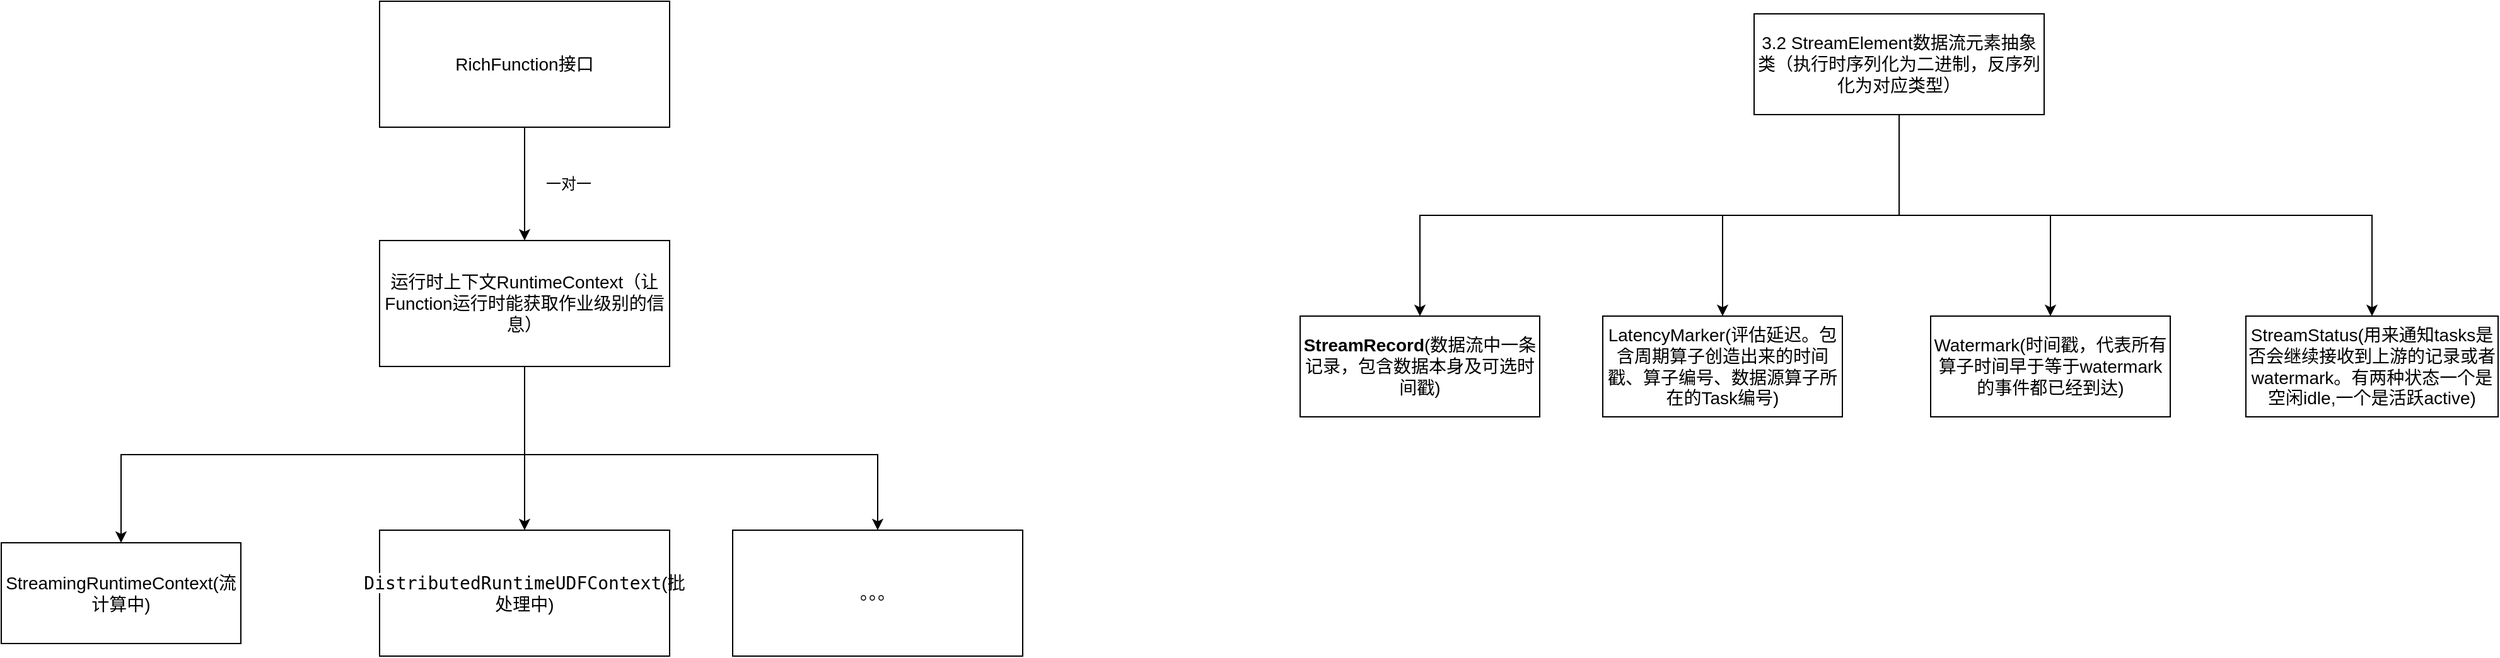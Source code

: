 <mxfile version="24.7.7">
  <diagram name="Page-1" id="b98fa263-6416-c6ec-5b7d-78bf54ef71d0">
    <mxGraphModel dx="3200" dy="1337" grid="1" gridSize="10" guides="1" tooltips="1" connect="1" arrows="1" fold="1" page="1" pageScale="1.5" pageWidth="1654" pageHeight="1169" background="none" math="0" shadow="0">
      <root>
        <mxCell id="0" style=";html=1;" />
        <mxCell id="1" style=";html=1;" parent="0" />
        <mxCell id="aMiYXr5Bl79WTztZy76K-6" style="edgeStyle=orthogonalEdgeStyle;rounded=0;orthogonalLoop=1;jettySize=auto;html=1;exitX=0.5;exitY=1;exitDx=0;exitDy=0;" edge="1" parent="1" source="aMiYXr5Bl79WTztZy76K-1" target="aMiYXr5Bl79WTztZy76K-7">
          <mxGeometry relative="1" as="geometry">
            <mxPoint x="180" y="410" as="targetPoint" />
          </mxGeometry>
        </mxCell>
        <mxCell id="aMiYXr5Bl79WTztZy76K-9" style="edgeStyle=orthogonalEdgeStyle;rounded=0;orthogonalLoop=1;jettySize=auto;html=1;exitX=0.5;exitY=1;exitDx=0;exitDy=0;" edge="1" parent="1" source="aMiYXr5Bl79WTztZy76K-1" target="aMiYXr5Bl79WTztZy76K-8">
          <mxGeometry relative="1" as="geometry" />
        </mxCell>
        <mxCell id="aMiYXr5Bl79WTztZy76K-11" style="edgeStyle=orthogonalEdgeStyle;rounded=0;orthogonalLoop=1;jettySize=auto;html=1;exitX=0.5;exitY=1;exitDx=0;exitDy=0;entryX=0.5;entryY=0;entryDx=0;entryDy=0;" edge="1" parent="1" source="aMiYXr5Bl79WTztZy76K-1" target="aMiYXr5Bl79WTztZy76K-12">
          <mxGeometry relative="1" as="geometry">
            <mxPoint x="690" y="490" as="targetPoint" />
            <Array as="points">
              <mxPoint x="425" y="420" />
              <mxPoint x="705" y="420" />
            </Array>
          </mxGeometry>
        </mxCell>
        <mxCell id="aMiYXr5Bl79WTztZy76K-1" value="&lt;font style=&quot;font-size: 14px;&quot;&gt;运行时上下文RuntimeContext（让Function运行时能获取作业级别的信息）&lt;/font&gt;" style="rounded=0;whiteSpace=wrap;html=1;" vertex="1" parent="1">
          <mxGeometry x="310" y="250" width="230" height="100" as="geometry" />
        </mxCell>
        <mxCell id="aMiYXr5Bl79WTztZy76K-2" value="&lt;font style=&quot;font-size: 14px;&quot;&gt;RichFunction接口&lt;/font&gt;" style="rounded=0;whiteSpace=wrap;html=1;" vertex="1" parent="1">
          <mxGeometry x="310" y="60" width="230" height="100" as="geometry" />
        </mxCell>
        <mxCell id="aMiYXr5Bl79WTztZy76K-4" value="" style="endArrow=classic;html=1;rounded=0;exitX=0.5;exitY=1;exitDx=0;exitDy=0;entryX=0.5;entryY=0;entryDx=0;entryDy=0;" edge="1" parent="1" source="aMiYXr5Bl79WTztZy76K-2" target="aMiYXr5Bl79WTztZy76K-1">
          <mxGeometry width="50" height="50" relative="1" as="geometry">
            <mxPoint x="420" y="170" as="sourcePoint" />
            <mxPoint x="780" y="180" as="targetPoint" />
          </mxGeometry>
        </mxCell>
        <mxCell id="aMiYXr5Bl79WTztZy76K-5" value="一对一" style="text;html=1;align=center;verticalAlign=middle;whiteSpace=wrap;rounded=0;" vertex="1" parent="1">
          <mxGeometry x="430" y="190" width="60" height="30" as="geometry" />
        </mxCell>
        <mxCell id="aMiYXr5Bl79WTztZy76K-7" value="&lt;font style=&quot;font-size: 14px;&quot;&gt;StreamingRuntimeContext(流计算中)&lt;/font&gt;" style="rounded=0;whiteSpace=wrap;html=1;" vertex="1" parent="1">
          <mxGeometry x="10" y="490" width="190" height="80" as="geometry" />
        </mxCell>
        <mxCell id="aMiYXr5Bl79WTztZy76K-8" value="&lt;font style=&quot;font-size: 14px;&quot;&gt;&lt;span style=&quot;background-color: rgb(255, 255, 255); font-family: &amp;quot;JetBrains Mono&amp;quot;, monospace; font-size: 10.5pt;&quot;&gt;DistributedRuntimeUDFContext&lt;/span&gt;(批处理中)&lt;/font&gt;" style="rounded=0;whiteSpace=wrap;html=1;" vertex="1" parent="1">
          <mxGeometry x="310" y="480" width="230" height="100" as="geometry" />
        </mxCell>
        <mxCell id="aMiYXr5Bl79WTztZy76K-12" value="&lt;font face=&quot;JetBrains Mono, monospace&quot;&gt;&lt;span style=&quot;font-size: 14px; background-color: rgb(255, 255, 255);&quot;&gt;。。。&lt;/span&gt;&lt;/font&gt;" style="rounded=0;whiteSpace=wrap;html=1;" vertex="1" parent="1">
          <mxGeometry x="590" y="480" width="230" height="100" as="geometry" />
        </mxCell>
        <mxCell id="aMiYXr5Bl79WTztZy76K-16" style="edgeStyle=orthogonalEdgeStyle;rounded=0;orthogonalLoop=1;jettySize=auto;html=1;exitX=0.5;exitY=1;exitDx=0;exitDy=0;" edge="1" parent="1" source="aMiYXr5Bl79WTztZy76K-14" target="aMiYXr5Bl79WTztZy76K-15">
          <mxGeometry relative="1" as="geometry" />
        </mxCell>
        <mxCell id="aMiYXr5Bl79WTztZy76K-20" style="edgeStyle=orthogonalEdgeStyle;rounded=0;orthogonalLoop=1;jettySize=auto;html=1;exitX=0.5;exitY=1;exitDx=0;exitDy=0;" edge="1" parent="1" source="aMiYXr5Bl79WTztZy76K-14" target="aMiYXr5Bl79WTztZy76K-17">
          <mxGeometry relative="1" as="geometry" />
        </mxCell>
        <mxCell id="aMiYXr5Bl79WTztZy76K-21" style="edgeStyle=orthogonalEdgeStyle;rounded=0;orthogonalLoop=1;jettySize=auto;html=1;exitX=0.5;exitY=1;exitDx=0;exitDy=0;" edge="1" parent="1" source="aMiYXr5Bl79WTztZy76K-14" target="aMiYXr5Bl79WTztZy76K-18">
          <mxGeometry relative="1" as="geometry" />
        </mxCell>
        <mxCell id="aMiYXr5Bl79WTztZy76K-22" style="edgeStyle=orthogonalEdgeStyle;rounded=0;orthogonalLoop=1;jettySize=auto;html=1;exitX=0.5;exitY=1;exitDx=0;exitDy=0;" edge="1" parent="1" source="aMiYXr5Bl79WTztZy76K-14" target="aMiYXr5Bl79WTztZy76K-19">
          <mxGeometry relative="1" as="geometry" />
        </mxCell>
        <mxCell id="aMiYXr5Bl79WTztZy76K-14" value="&lt;font style=&quot;font-size: 14px;&quot;&gt;3.2 StreamElement数据流元素抽象类（执行时序列化为二进制，反序列化为对应类型）&lt;/font&gt;" style="rounded=0;whiteSpace=wrap;html=1;" vertex="1" parent="1">
          <mxGeometry x="1400" y="70" width="230" height="80" as="geometry" />
        </mxCell>
        <mxCell id="aMiYXr5Bl79WTztZy76K-15" value="&lt;font style=&quot;font-size: 14px;&quot;&gt;&lt;b&gt;StreamRecord&lt;/b&gt;(数据流中一条记录，包含数据本身及可选时间戳)&lt;/font&gt;" style="rounded=0;whiteSpace=wrap;html=1;" vertex="1" parent="1">
          <mxGeometry x="1040" y="310" width="190" height="80" as="geometry" />
        </mxCell>
        <mxCell id="aMiYXr5Bl79WTztZy76K-17" value="&lt;font style=&quot;font-size: 14px;&quot;&gt;LatencyMarker(评估延迟。包含周期算子创造出来的时间戳、算子编号、数据源算子所在的Task编号)&lt;/font&gt;" style="rounded=0;whiteSpace=wrap;html=1;" vertex="1" parent="1">
          <mxGeometry x="1280" y="310" width="190" height="80" as="geometry" />
        </mxCell>
        <mxCell id="aMiYXr5Bl79WTztZy76K-18" value="&lt;font style=&quot;font-size: 14px;&quot;&gt;Watermark(时间戳，代表所有算子时间早于等于watermark的事件都已经到达)&lt;/font&gt;" style="rounded=0;whiteSpace=wrap;html=1;" vertex="1" parent="1">
          <mxGeometry x="1540" y="310" width="190" height="80" as="geometry" />
        </mxCell>
        <mxCell id="aMiYXr5Bl79WTztZy76K-19" value="&lt;font style=&quot;font-size: 14px;&quot;&gt;StreamStatus(用来通知tasks是否会继续接收到上游的记录或者watermark。有两种状态一个是空闲idle,一个是活跃active)&lt;/font&gt;" style="rounded=0;whiteSpace=wrap;html=1;" vertex="1" parent="1">
          <mxGeometry x="1790" y="310" width="200" height="80" as="geometry" />
        </mxCell>
      </root>
    </mxGraphModel>
  </diagram>
</mxfile>
